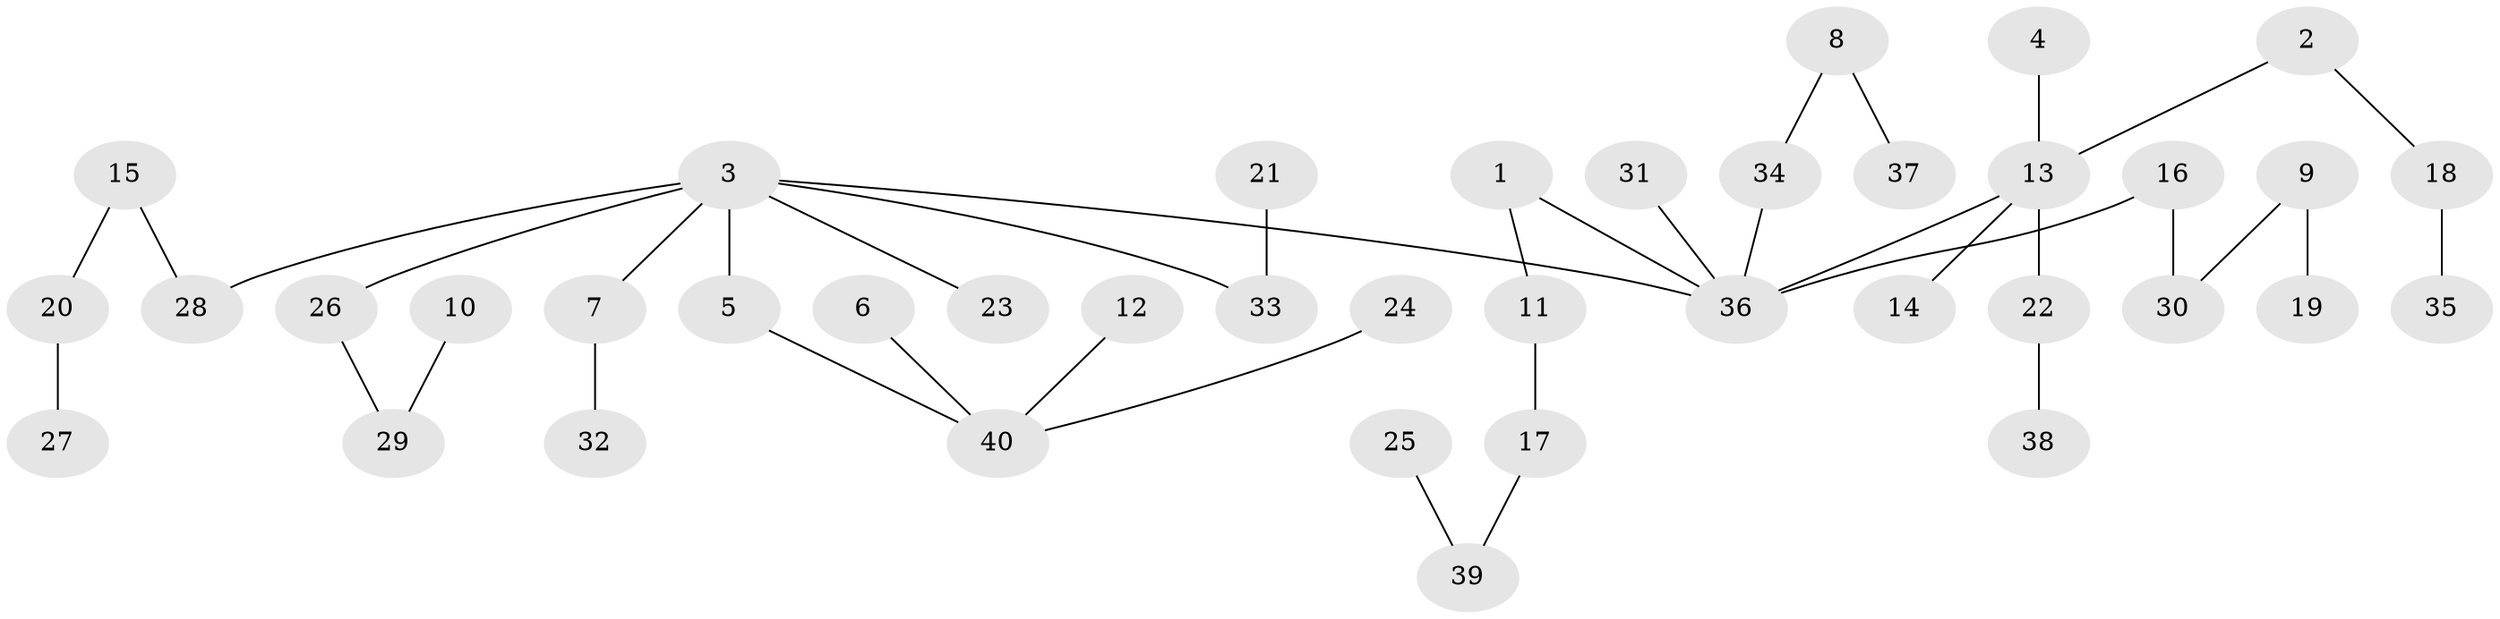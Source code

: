 // original degree distribution, {4: 0.0379746835443038, 8: 0.012658227848101266, 6: 0.02531645569620253, 2: 0.2911392405063291, 3: 0.1518987341772152, 5: 0.012658227848101266, 1: 0.46835443037974683}
// Generated by graph-tools (version 1.1) at 2025/02/03/09/25 03:02:31]
// undirected, 40 vertices, 39 edges
graph export_dot {
graph [start="1"]
  node [color=gray90,style=filled];
  1;
  2;
  3;
  4;
  5;
  6;
  7;
  8;
  9;
  10;
  11;
  12;
  13;
  14;
  15;
  16;
  17;
  18;
  19;
  20;
  21;
  22;
  23;
  24;
  25;
  26;
  27;
  28;
  29;
  30;
  31;
  32;
  33;
  34;
  35;
  36;
  37;
  38;
  39;
  40;
  1 -- 11 [weight=1.0];
  1 -- 36 [weight=1.0];
  2 -- 13 [weight=1.0];
  2 -- 18 [weight=1.0];
  3 -- 5 [weight=1.0];
  3 -- 7 [weight=1.0];
  3 -- 23 [weight=1.0];
  3 -- 26 [weight=1.0];
  3 -- 28 [weight=1.0];
  3 -- 33 [weight=1.0];
  3 -- 36 [weight=1.0];
  4 -- 13 [weight=1.0];
  5 -- 40 [weight=1.0];
  6 -- 40 [weight=1.0];
  7 -- 32 [weight=1.0];
  8 -- 34 [weight=1.0];
  8 -- 37 [weight=1.0];
  9 -- 19 [weight=1.0];
  9 -- 30 [weight=1.0];
  10 -- 29 [weight=1.0];
  11 -- 17 [weight=1.0];
  12 -- 40 [weight=1.0];
  13 -- 14 [weight=1.0];
  13 -- 22 [weight=1.0];
  13 -- 36 [weight=1.0];
  15 -- 20 [weight=1.0];
  15 -- 28 [weight=1.0];
  16 -- 30 [weight=1.0];
  16 -- 36 [weight=1.0];
  17 -- 39 [weight=1.0];
  18 -- 35 [weight=1.0];
  20 -- 27 [weight=1.0];
  21 -- 33 [weight=1.0];
  22 -- 38 [weight=1.0];
  24 -- 40 [weight=1.0];
  25 -- 39 [weight=1.0];
  26 -- 29 [weight=1.0];
  31 -- 36 [weight=1.0];
  34 -- 36 [weight=1.0];
}

